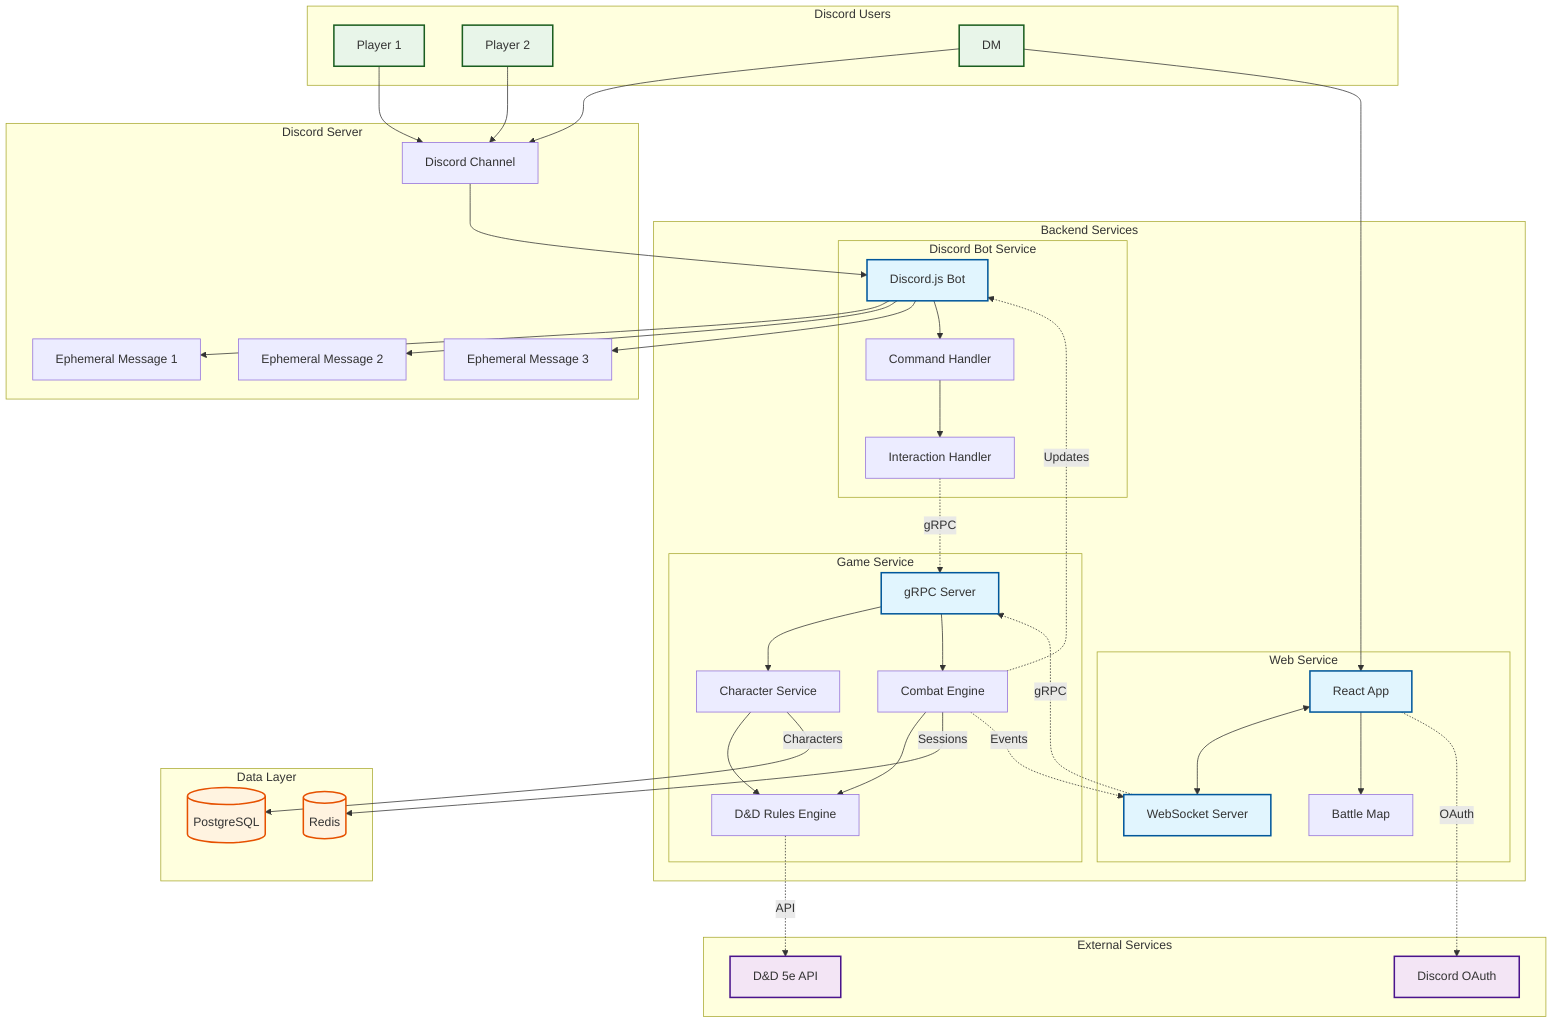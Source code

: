 graph TB
    subgraph "Discord Users"
        U1[Player 1]
        U2[Player 2]
        U3[DM]
    end

    subgraph "Discord Server"
        DC[Discord Channel]
        DM1[Ephemeral Message 1]
        DM2[Ephemeral Message 2]
        DM3[Ephemeral Message 3]
    end

    subgraph "Backend Services"
        subgraph "Discord Bot Service"
            BOT[Discord.js Bot]
            CMD[Command Handler]
            INT[Interaction Handler]
        end

        subgraph "Game Service"
            GRPC[gRPC Server]
            CHAR[Character Service]
            COMBAT[Combat Engine]
            RULES[D&D Rules Engine]
        end

        subgraph "Web Service"
            WEB[React App]
            WS[WebSocket Server]
            MAP[Battle Map]
        end
    end

    subgraph "Data Layer"
        PG[(PostgreSQL)]
        REDIS[(Redis)]
    end

    subgraph "External Services"
        DND[D&D 5e API]
        AUTH[Discord OAuth]
    end

    %% User interactions
    U1 & U2 & U3 --> DC
    DC --> BOT
    BOT --> DM1 & DM2 & DM3

    %% Bot to Game Service
    BOT --> CMD --> INT
    INT -.->|gRPC| GRPC

    %% Game Service internals
    GRPC --> CHAR & COMBAT
    CHAR & COMBAT --> RULES
    RULES -.->|API| DND

    %% Data persistence
    CHAR -->|Characters| PG
    COMBAT -->|Sessions| REDIS

    %% Web interface
    WS -.->|gRPC| GRPC
    U3 --> WEB
    WEB <--> WS
    WEB --> MAP
    WEB -.->|OAuth| AUTH

    %% Real-time updates
    COMBAT -.->|Events| WS
    COMBAT -.->|Updates| BOT

    classDef service fill:#e1f5fe,stroke:#01579b,stroke-width:2px
    classDef storage fill:#fff3e0,stroke:#e65100,stroke-width:2px
    classDef external fill:#f3e5f5,stroke:#4a148c,stroke-width:2px
    classDef user fill:#e8f5e9,stroke:#1b5e20,stroke-width:2px

    class BOT,GRPC,WEB,WS service
    class PG,REDIS storage
    class DND,AUTH external
    class U1,U2,U3 user